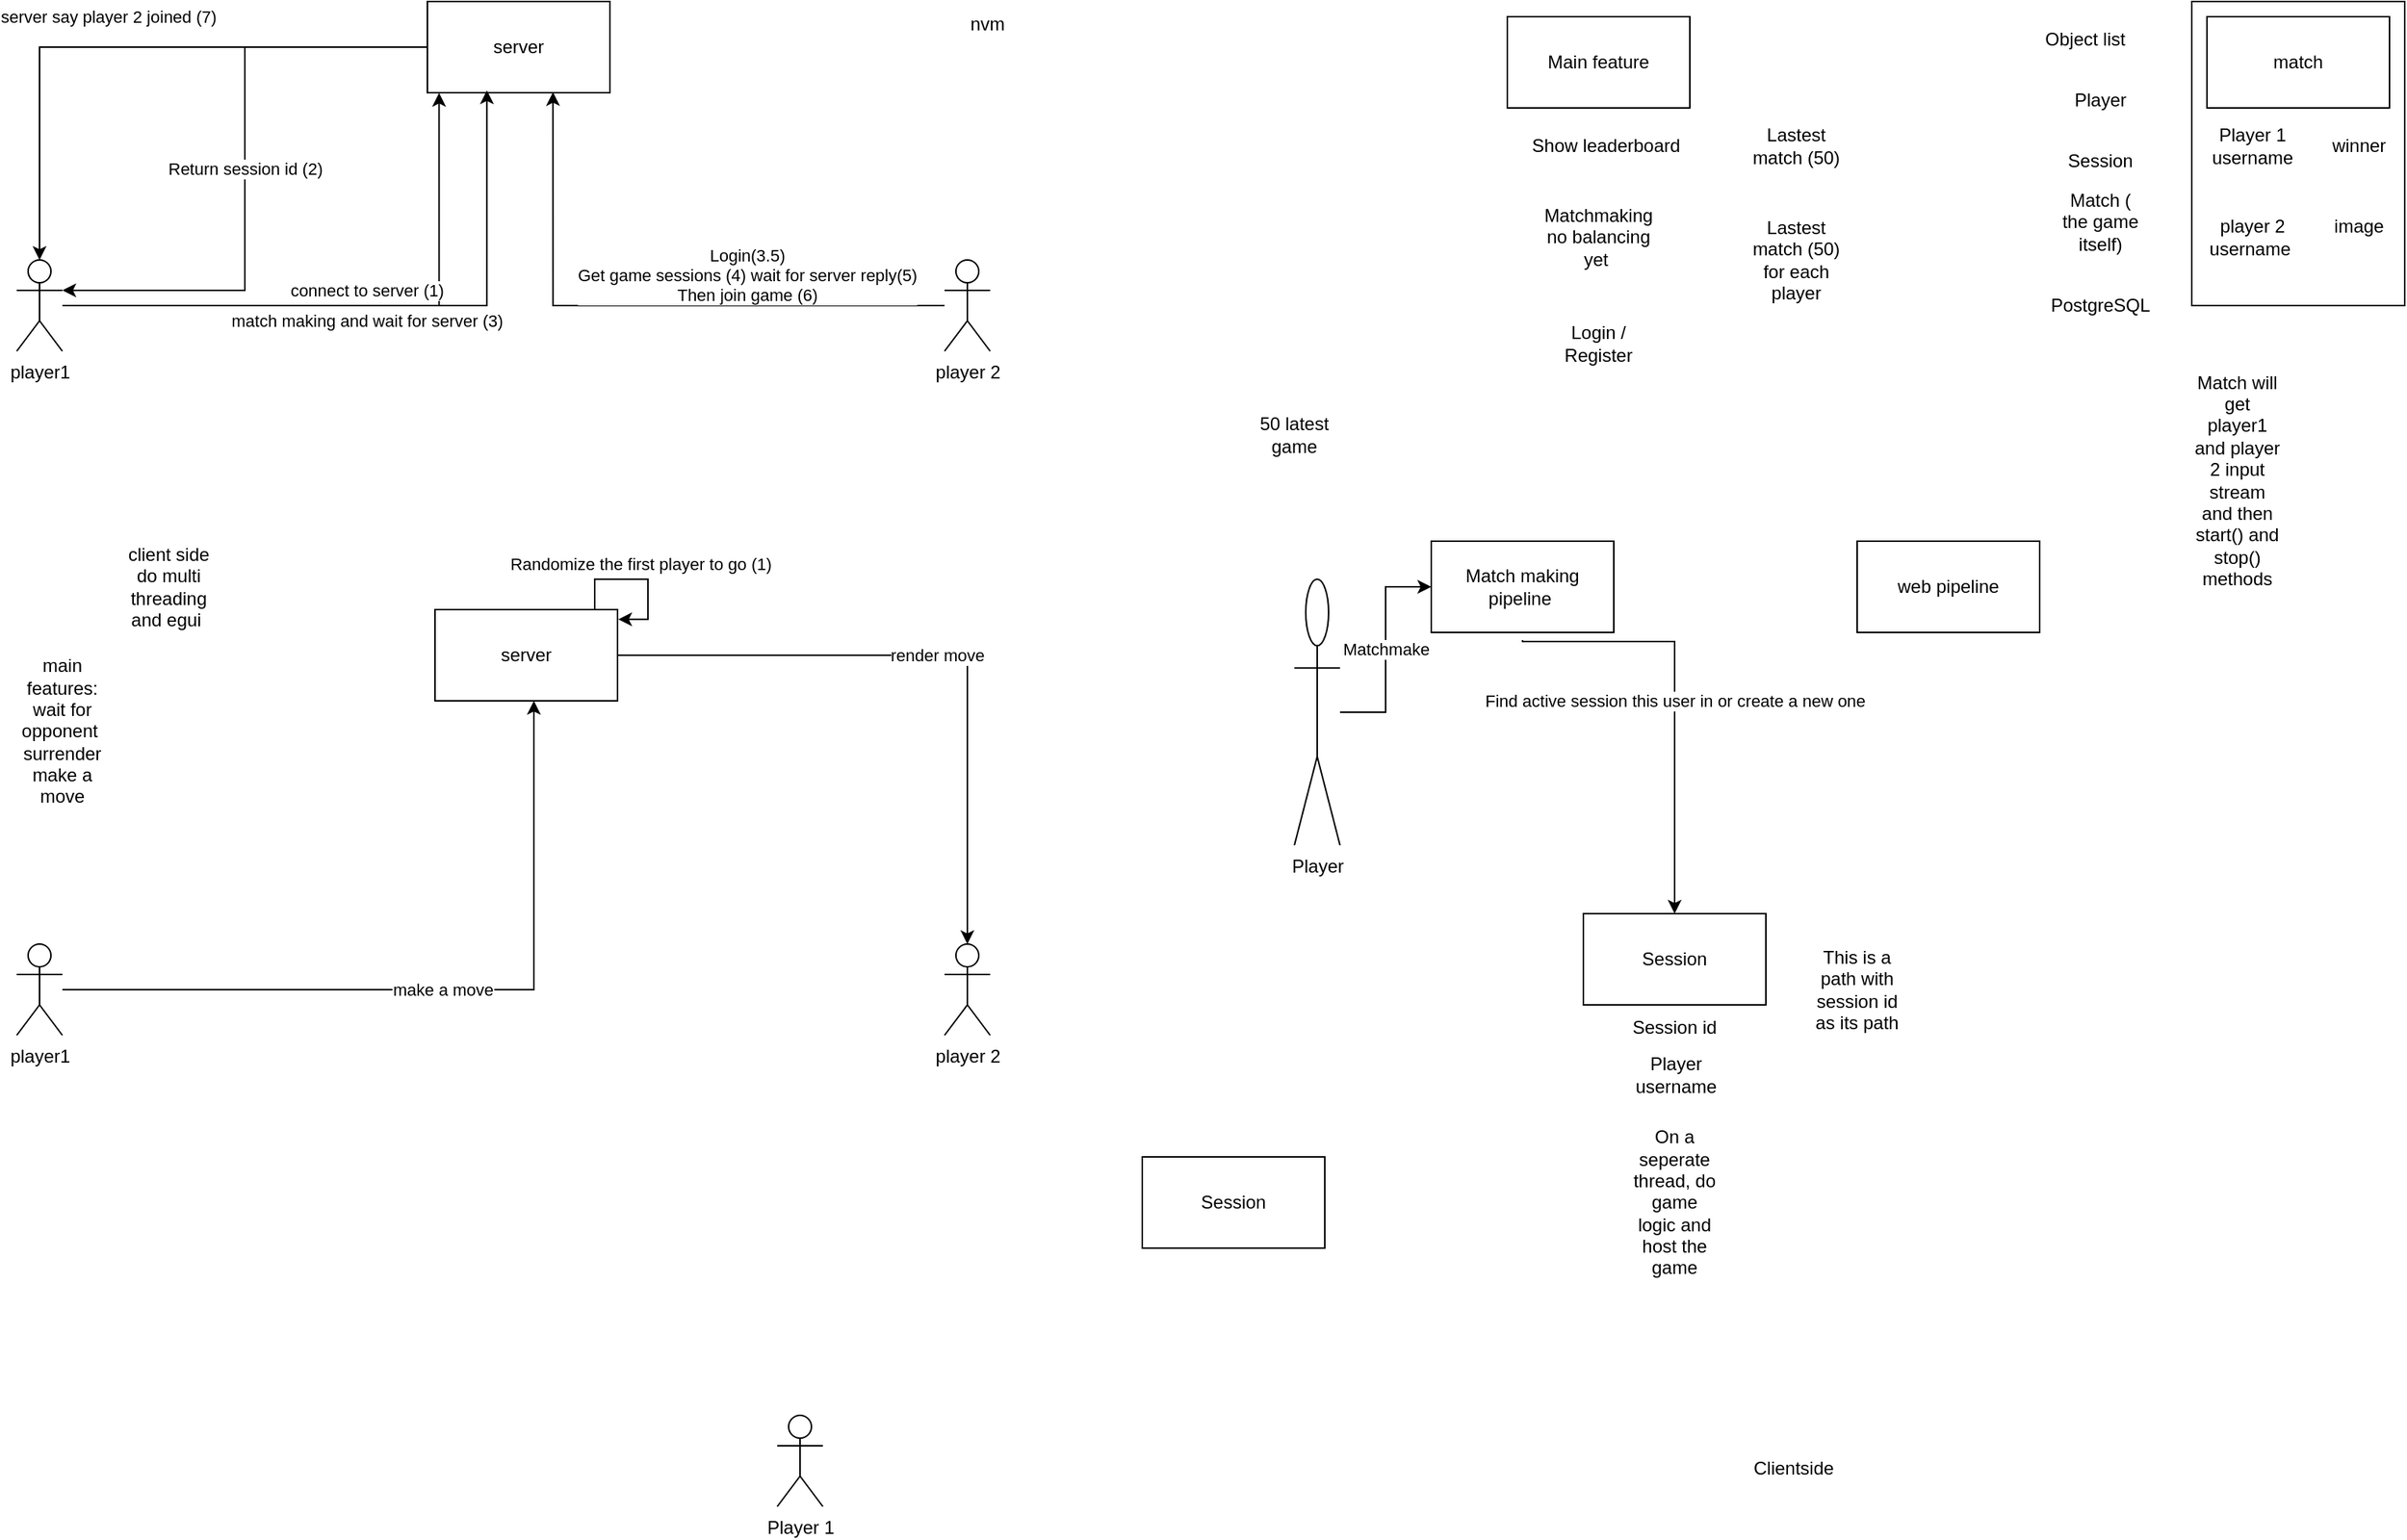 <mxfile version="24.0.3" type="device">
  <diagram name="Page-1" id="EHiSbyyU3NLupmt2UMwz">
    <mxGraphModel dx="1386" dy="751" grid="1" gridSize="10" guides="1" tooltips="1" connect="1" arrows="1" fold="1" page="1" pageScale="1" pageWidth="850" pageHeight="1100" math="0" shadow="0">
      <root>
        <mxCell id="0" />
        <mxCell id="1" parent="0" />
        <mxCell id="bgJ3iHzGf6YziScQmkxo-1" value="player1" style="shape=umlActor;verticalLabelPosition=bottom;verticalAlign=top;html=1;outlineConnect=0;" parent="1" vertex="1">
          <mxGeometry x="90" y="240" width="30" height="60" as="geometry" />
        </mxCell>
        <mxCell id="bgJ3iHzGf6YziScQmkxo-2" value="player 2" style="shape=umlActor;verticalLabelPosition=bottom;verticalAlign=top;html=1;outlineConnect=0;" parent="1" vertex="1">
          <mxGeometry x="700" y="240" width="30" height="60" as="geometry" />
        </mxCell>
        <mxCell id="bgJ3iHzGf6YziScQmkxo-20" value="server say player 2 joined (7)" style="edgeStyle=orthogonalEdgeStyle;rounded=0;orthogonalLoop=1;jettySize=auto;html=1;" parent="1" source="bgJ3iHzGf6YziScQmkxo-5" target="bgJ3iHzGf6YziScQmkxo-1" edge="1">
          <mxGeometry x="0.063" y="-20" relative="1" as="geometry">
            <mxPoint as="offset" />
          </mxGeometry>
        </mxCell>
        <mxCell id="bgJ3iHzGf6YziScQmkxo-5" value="server" style="rounded=0;whiteSpace=wrap;html=1;" parent="1" vertex="1">
          <mxGeometry x="360" y="70" width="120" height="60" as="geometry" />
        </mxCell>
        <mxCell id="bgJ3iHzGf6YziScQmkxo-7" value="connect to server (1)" style="edgeStyle=orthogonalEdgeStyle;rounded=0;orthogonalLoop=1;jettySize=auto;html=1;entryX=0.064;entryY=1.002;entryDx=0;entryDy=0;entryPerimeter=0;" parent="1" source="bgJ3iHzGf6YziScQmkxo-1" target="bgJ3iHzGf6YziScQmkxo-5" edge="1">
          <mxGeometry x="0.032" y="10" relative="1" as="geometry">
            <mxPoint as="offset" />
          </mxGeometry>
        </mxCell>
        <mxCell id="bgJ3iHzGf6YziScQmkxo-8" value="Return session id (2)" style="edgeStyle=orthogonalEdgeStyle;rounded=0;orthogonalLoop=1;jettySize=auto;html=1;entryX=1;entryY=0.333;entryDx=0;entryDy=0;entryPerimeter=0;" parent="1" source="bgJ3iHzGf6YziScQmkxo-5" target="bgJ3iHzGf6YziScQmkxo-1" edge="1">
          <mxGeometry relative="1" as="geometry" />
        </mxCell>
        <mxCell id="bgJ3iHzGf6YziScQmkxo-10" value="match making and wait for server (3)" style="edgeStyle=orthogonalEdgeStyle;rounded=0;orthogonalLoop=1;jettySize=auto;html=1;entryX=0.326;entryY=0.974;entryDx=0;entryDy=0;entryPerimeter=0;" parent="1" source="bgJ3iHzGf6YziScQmkxo-1" target="bgJ3iHzGf6YziScQmkxo-5" edge="1">
          <mxGeometry x="-0.049" y="-10" relative="1" as="geometry">
            <mxPoint as="offset" />
          </mxGeometry>
        </mxCell>
        <mxCell id="bgJ3iHzGf6YziScQmkxo-12" value="&lt;div&gt;Login(3.5)&lt;/div&gt;Get game sessions (4) wait for server reply(5)&lt;div&gt;Then join game (6)&lt;/div&gt;" style="edgeStyle=orthogonalEdgeStyle;rounded=0;orthogonalLoop=1;jettySize=auto;html=1;entryX=0.688;entryY=0.993;entryDx=0;entryDy=0;entryPerimeter=0;" parent="1" source="bgJ3iHzGf6YziScQmkxo-2" target="bgJ3iHzGf6YziScQmkxo-5" edge="1">
          <mxGeometry x="-0.346" y="-20" relative="1" as="geometry">
            <mxPoint as="offset" />
          </mxGeometry>
        </mxCell>
        <mxCell id="bgJ3iHzGf6YziScQmkxo-25" value="render move" style="edgeStyle=orthogonalEdgeStyle;rounded=0;orthogonalLoop=1;jettySize=auto;html=1;" parent="1" source="bgJ3iHzGf6YziScQmkxo-14" target="bgJ3iHzGf6YziScQmkxo-16" edge="1">
          <mxGeometry relative="1" as="geometry" />
        </mxCell>
        <mxCell id="bgJ3iHzGf6YziScQmkxo-14" value="server" style="rounded=0;whiteSpace=wrap;html=1;" parent="1" vertex="1">
          <mxGeometry x="365" y="470" width="120" height="60" as="geometry" />
        </mxCell>
        <mxCell id="bgJ3iHzGf6YziScQmkxo-24" value="make a move" style="edgeStyle=orthogonalEdgeStyle;rounded=0;orthogonalLoop=1;jettySize=auto;html=1;" parent="1" source="bgJ3iHzGf6YziScQmkxo-15" edge="1">
          <mxGeometry relative="1" as="geometry">
            <mxPoint x="430" y="530" as="targetPoint" />
            <Array as="points">
              <mxPoint x="430" y="720" />
              <mxPoint x="430" y="530" />
            </Array>
          </mxGeometry>
        </mxCell>
        <mxCell id="bgJ3iHzGf6YziScQmkxo-15" value="player1" style="shape=umlActor;verticalLabelPosition=bottom;verticalAlign=top;html=1;outlineConnect=0;" parent="1" vertex="1">
          <mxGeometry x="90" y="690" width="30" height="60" as="geometry" />
        </mxCell>
        <mxCell id="bgJ3iHzGf6YziScQmkxo-16" value="player 2" style="shape=umlActor;verticalLabelPosition=bottom;verticalAlign=top;html=1;outlineConnect=0;" parent="1" vertex="1">
          <mxGeometry x="700" y="690" width="30" height="60" as="geometry" />
        </mxCell>
        <mxCell id="bgJ3iHzGf6YziScQmkxo-18" value="Randomize the first player to go (1)" style="edgeStyle=orthogonalEdgeStyle;rounded=0;orthogonalLoop=1;jettySize=auto;html=1;entryX=1.004;entryY=0.107;entryDx=0;entryDy=0;entryPerimeter=0;" parent="1" source="bgJ3iHzGf6YziScQmkxo-14" target="bgJ3iHzGf6YziScQmkxo-14" edge="1">
          <mxGeometry x="-0.01" y="10" relative="1" as="geometry">
            <Array as="points">
              <mxPoint x="470" y="450" />
              <mxPoint x="505" y="450" />
              <mxPoint x="505" y="476" />
            </Array>
            <mxPoint as="offset" />
          </mxGeometry>
        </mxCell>
        <mxCell id="bgJ3iHzGf6YziScQmkxo-21" value="client side do multi threading and egui&amp;nbsp;" style="text;html=1;align=center;verticalAlign=middle;whiteSpace=wrap;rounded=0;" parent="1" vertex="1">
          <mxGeometry x="160" y="440" width="60" height="30" as="geometry" />
        </mxCell>
        <mxCell id="bgJ3iHzGf6YziScQmkxo-22" value="main features:&lt;div&gt;wait for opponent&amp;nbsp;&lt;/div&gt;&lt;div&gt;surrender&lt;/div&gt;&lt;div&gt;make a move&lt;/div&gt;" style="text;html=1;align=center;verticalAlign=middle;whiteSpace=wrap;rounded=0;" parent="1" vertex="1">
          <mxGeometry x="90" y="535" width="60" height="30" as="geometry" />
        </mxCell>
        <mxCell id="n7c1z6AdSlekfF_StNQ_-2" value="match" style="rounded=0;whiteSpace=wrap;html=1;" parent="1" vertex="1">
          <mxGeometry x="1530" y="80" width="120" height="60" as="geometry" />
        </mxCell>
        <mxCell id="n7c1z6AdSlekfF_StNQ_-4" value="Player 1 username" style="text;html=1;align=center;verticalAlign=middle;whiteSpace=wrap;rounded=0;" parent="1" vertex="1">
          <mxGeometry x="1530" y="150" width="60" height="30" as="geometry" />
        </mxCell>
        <mxCell id="n7c1z6AdSlekfF_StNQ_-5" value="player 2 username&amp;nbsp;" style="text;html=1;align=center;verticalAlign=middle;whiteSpace=wrap;rounded=0;" parent="1" vertex="1">
          <mxGeometry x="1530" y="210" width="60" height="30" as="geometry" />
        </mxCell>
        <mxCell id="n7c1z6AdSlekfF_StNQ_-6" value="winner" style="text;html=1;align=center;verticalAlign=middle;whiteSpace=wrap;rounded=0;" parent="1" vertex="1">
          <mxGeometry x="1600" y="150" width="60" height="30" as="geometry" />
        </mxCell>
        <mxCell id="n7c1z6AdSlekfF_StNQ_-8" value="image&lt;div&gt;&lt;br&gt;&lt;/div&gt;" style="text;html=1;align=center;verticalAlign=middle;whiteSpace=wrap;rounded=0;" parent="1" vertex="1">
          <mxGeometry x="1600" y="210" width="60" height="30" as="geometry" />
        </mxCell>
        <mxCell id="n7c1z6AdSlekfF_StNQ_-9" value="50 latest game" style="text;html=1;align=center;verticalAlign=middle;whiteSpace=wrap;rounded=0;" parent="1" vertex="1">
          <mxGeometry x="900" y="340" width="60" height="30" as="geometry" />
        </mxCell>
        <mxCell id="n7c1z6AdSlekfF_StNQ_-12" value="Main feature" style="rounded=0;whiteSpace=wrap;html=1;" parent="1" vertex="1">
          <mxGeometry x="1070" y="80" width="120" height="60" as="geometry" />
        </mxCell>
        <mxCell id="n7c1z6AdSlekfF_StNQ_-13" value="Show leaderboard" style="text;html=1;align=center;verticalAlign=middle;whiteSpace=wrap;rounded=0;" parent="1" vertex="1">
          <mxGeometry x="1080" y="150" width="110" height="30" as="geometry" />
        </mxCell>
        <mxCell id="n7c1z6AdSlekfF_StNQ_-14" value="Matchmaking no balancing yet&amp;nbsp;" style="text;html=1;align=center;verticalAlign=middle;whiteSpace=wrap;rounded=0;" parent="1" vertex="1">
          <mxGeometry x="1085" y="210" width="90" height="30" as="geometry" />
        </mxCell>
        <mxCell id="n7c1z6AdSlekfF_StNQ_-15" value="Login / Register" style="text;html=1;align=center;verticalAlign=middle;whiteSpace=wrap;rounded=0;" parent="1" vertex="1">
          <mxGeometry x="1100" y="280" width="60" height="30" as="geometry" />
        </mxCell>
        <mxCell id="n7c1z6AdSlekfF_StNQ_-16" value="Lastest match (50)" style="text;html=1;align=center;verticalAlign=middle;whiteSpace=wrap;rounded=0;" parent="1" vertex="1">
          <mxGeometry x="1230" y="150" width="60" height="30" as="geometry" />
        </mxCell>
        <mxCell id="n7c1z6AdSlekfF_StNQ_-17" value="Lastest match (50) for each player" style="text;html=1;align=center;verticalAlign=middle;whiteSpace=wrap;rounded=0;" parent="1" vertex="1">
          <mxGeometry x="1230" y="200" width="60" height="80" as="geometry" />
        </mxCell>
        <mxCell id="n7c1z6AdSlekfF_StNQ_-29" value="Find active session this user in or create a new one" style="edgeStyle=orthogonalEdgeStyle;rounded=0;orthogonalLoop=1;jettySize=auto;html=1;entryX=0.5;entryY=0;entryDx=0;entryDy=0;" parent="1" target="n7c1z6AdSlekfF_StNQ_-24" edge="1">
          <mxGeometry relative="1" as="geometry">
            <mxPoint x="1080" y="490" as="sourcePoint" />
            <Array as="points">
              <mxPoint x="1180" y="491" />
            </Array>
          </mxGeometry>
        </mxCell>
        <mxCell id="n7c1z6AdSlekfF_StNQ_-18" value="Match making pipeline&amp;nbsp;" style="rounded=0;whiteSpace=wrap;html=1;" parent="1" vertex="1">
          <mxGeometry x="1020" y="425" width="120" height="60" as="geometry" />
        </mxCell>
        <mxCell id="n7c1z6AdSlekfF_StNQ_-19" value="web pipeline" style="rounded=0;whiteSpace=wrap;html=1;" parent="1" vertex="1">
          <mxGeometry x="1300" y="425" width="120" height="60" as="geometry" />
        </mxCell>
        <mxCell id="n7c1z6AdSlekfF_StNQ_-21" value="Matchmake" style="edgeStyle=orthogonalEdgeStyle;rounded=0;orthogonalLoop=1;jettySize=auto;html=1;" parent="1" source="n7c1z6AdSlekfF_StNQ_-20" target="n7c1z6AdSlekfF_StNQ_-18" edge="1">
          <mxGeometry relative="1" as="geometry" />
        </mxCell>
        <mxCell id="n7c1z6AdSlekfF_StNQ_-20" value="Player" style="shape=umlActor;verticalLabelPosition=bottom;verticalAlign=top;html=1;outlineConnect=0;" parent="1" vertex="1">
          <mxGeometry x="930" y="450" width="30" height="175" as="geometry" />
        </mxCell>
        <mxCell id="n7c1z6AdSlekfF_StNQ_-24" value="Session" style="rounded=0;whiteSpace=wrap;html=1;" parent="1" vertex="1">
          <mxGeometry x="1120" y="670" width="120" height="60" as="geometry" />
        </mxCell>
        <mxCell id="n7c1z6AdSlekfF_StNQ_-25" value="Session id" style="text;html=1;align=center;verticalAlign=middle;whiteSpace=wrap;rounded=0;" parent="1" vertex="1">
          <mxGeometry x="1149.5" y="730" width="60" height="30" as="geometry" />
        </mxCell>
        <mxCell id="n7c1z6AdSlekfF_StNQ_-26" value="Player username" style="text;html=1;align=center;verticalAlign=middle;whiteSpace=wrap;rounded=0;" parent="1" vertex="1">
          <mxGeometry x="1150.5" y="761" width="60" height="30" as="geometry" />
        </mxCell>
        <mxCell id="n7c1z6AdSlekfF_StNQ_-30" value="This is a path with session id as its path" style="text;html=1;align=center;verticalAlign=middle;whiteSpace=wrap;rounded=0;" parent="1" vertex="1">
          <mxGeometry x="1270" y="705" width="60" height="30" as="geometry" />
        </mxCell>
        <mxCell id="n7c1z6AdSlekfF_StNQ_-31" value="Session" style="rounded=0;whiteSpace=wrap;html=1;" parent="1" vertex="1">
          <mxGeometry x="830" y="830" width="120" height="60" as="geometry" />
        </mxCell>
        <mxCell id="n7c1z6AdSlekfF_StNQ_-32" value="Player 1" style="shape=umlActor;verticalLabelPosition=bottom;verticalAlign=top;html=1;outlineConnect=0;" parent="1" vertex="1">
          <mxGeometry x="590" y="1000" width="30" height="60" as="geometry" />
        </mxCell>
        <mxCell id="n7c1z6AdSlekfF_StNQ_-33" value="On a seperate thread, do game logic and host the game" style="text;html=1;align=center;verticalAlign=middle;whiteSpace=wrap;rounded=0;" parent="1" vertex="1">
          <mxGeometry x="1150" y="845" width="60" height="30" as="geometry" />
        </mxCell>
        <mxCell id="n7c1z6AdSlekfF_StNQ_-34" value="Clientside&amp;nbsp;" style="text;html=1;align=center;verticalAlign=middle;whiteSpace=wrap;rounded=0;" parent="1" vertex="1">
          <mxGeometry x="1230" y="1020" width="60" height="30" as="geometry" />
        </mxCell>
        <mxCell id="n7c1z6AdSlekfF_StNQ_-35" value="Object list" style="text;html=1;align=center;verticalAlign=middle;whiteSpace=wrap;rounded=0;" parent="1" vertex="1">
          <mxGeometry x="1420" y="80" width="60" height="30" as="geometry" />
        </mxCell>
        <mxCell id="n7c1z6AdSlekfF_StNQ_-36" value="Player" style="text;html=1;align=center;verticalAlign=middle;whiteSpace=wrap;rounded=0;" parent="1" vertex="1">
          <mxGeometry x="1430" y="120" width="60" height="30" as="geometry" />
        </mxCell>
        <mxCell id="n7c1z6AdSlekfF_StNQ_-37" value="Session" style="text;html=1;align=center;verticalAlign=middle;whiteSpace=wrap;rounded=0;" parent="1" vertex="1">
          <mxGeometry x="1430" y="160" width="60" height="30" as="geometry" />
        </mxCell>
        <mxCell id="n7c1z6AdSlekfF_StNQ_-38" value="Match ( the game itself)" style="text;html=1;align=center;verticalAlign=middle;whiteSpace=wrap;rounded=0;" parent="1" vertex="1">
          <mxGeometry x="1430" y="200" width="60" height="30" as="geometry" />
        </mxCell>
        <mxCell id="n7c1z6AdSlekfF_StNQ_-40" value="" style="rounded=0;whiteSpace=wrap;html=1;fillColor=none;" parent="1" vertex="1">
          <mxGeometry x="1520" y="70" width="140" height="200" as="geometry" />
        </mxCell>
        <mxCell id="n7c1z6AdSlekfF_StNQ_-41" value="PostgreSQL" style="text;html=1;align=center;verticalAlign=middle;whiteSpace=wrap;rounded=0;" parent="1" vertex="1">
          <mxGeometry x="1430" y="255" width="60" height="30" as="geometry" />
        </mxCell>
        <mxCell id="B4510aEKIpnYSESekxUs-1" value="Match will get player1 and player 2 input stream and then start() and stop() methods" style="text;html=1;align=center;verticalAlign=middle;whiteSpace=wrap;rounded=0;" parent="1" vertex="1">
          <mxGeometry x="1520" y="370" width="60" height="30" as="geometry" />
        </mxCell>
        <mxCell id="6O_5lqtDCWDnxAVKvSZ5-1" value="nvm&amp;nbsp;" style="text;html=1;align=center;verticalAlign=middle;whiteSpace=wrap;rounded=0;" vertex="1" parent="1">
          <mxGeometry x="700" y="70" width="60" height="30" as="geometry" />
        </mxCell>
      </root>
    </mxGraphModel>
  </diagram>
</mxfile>
